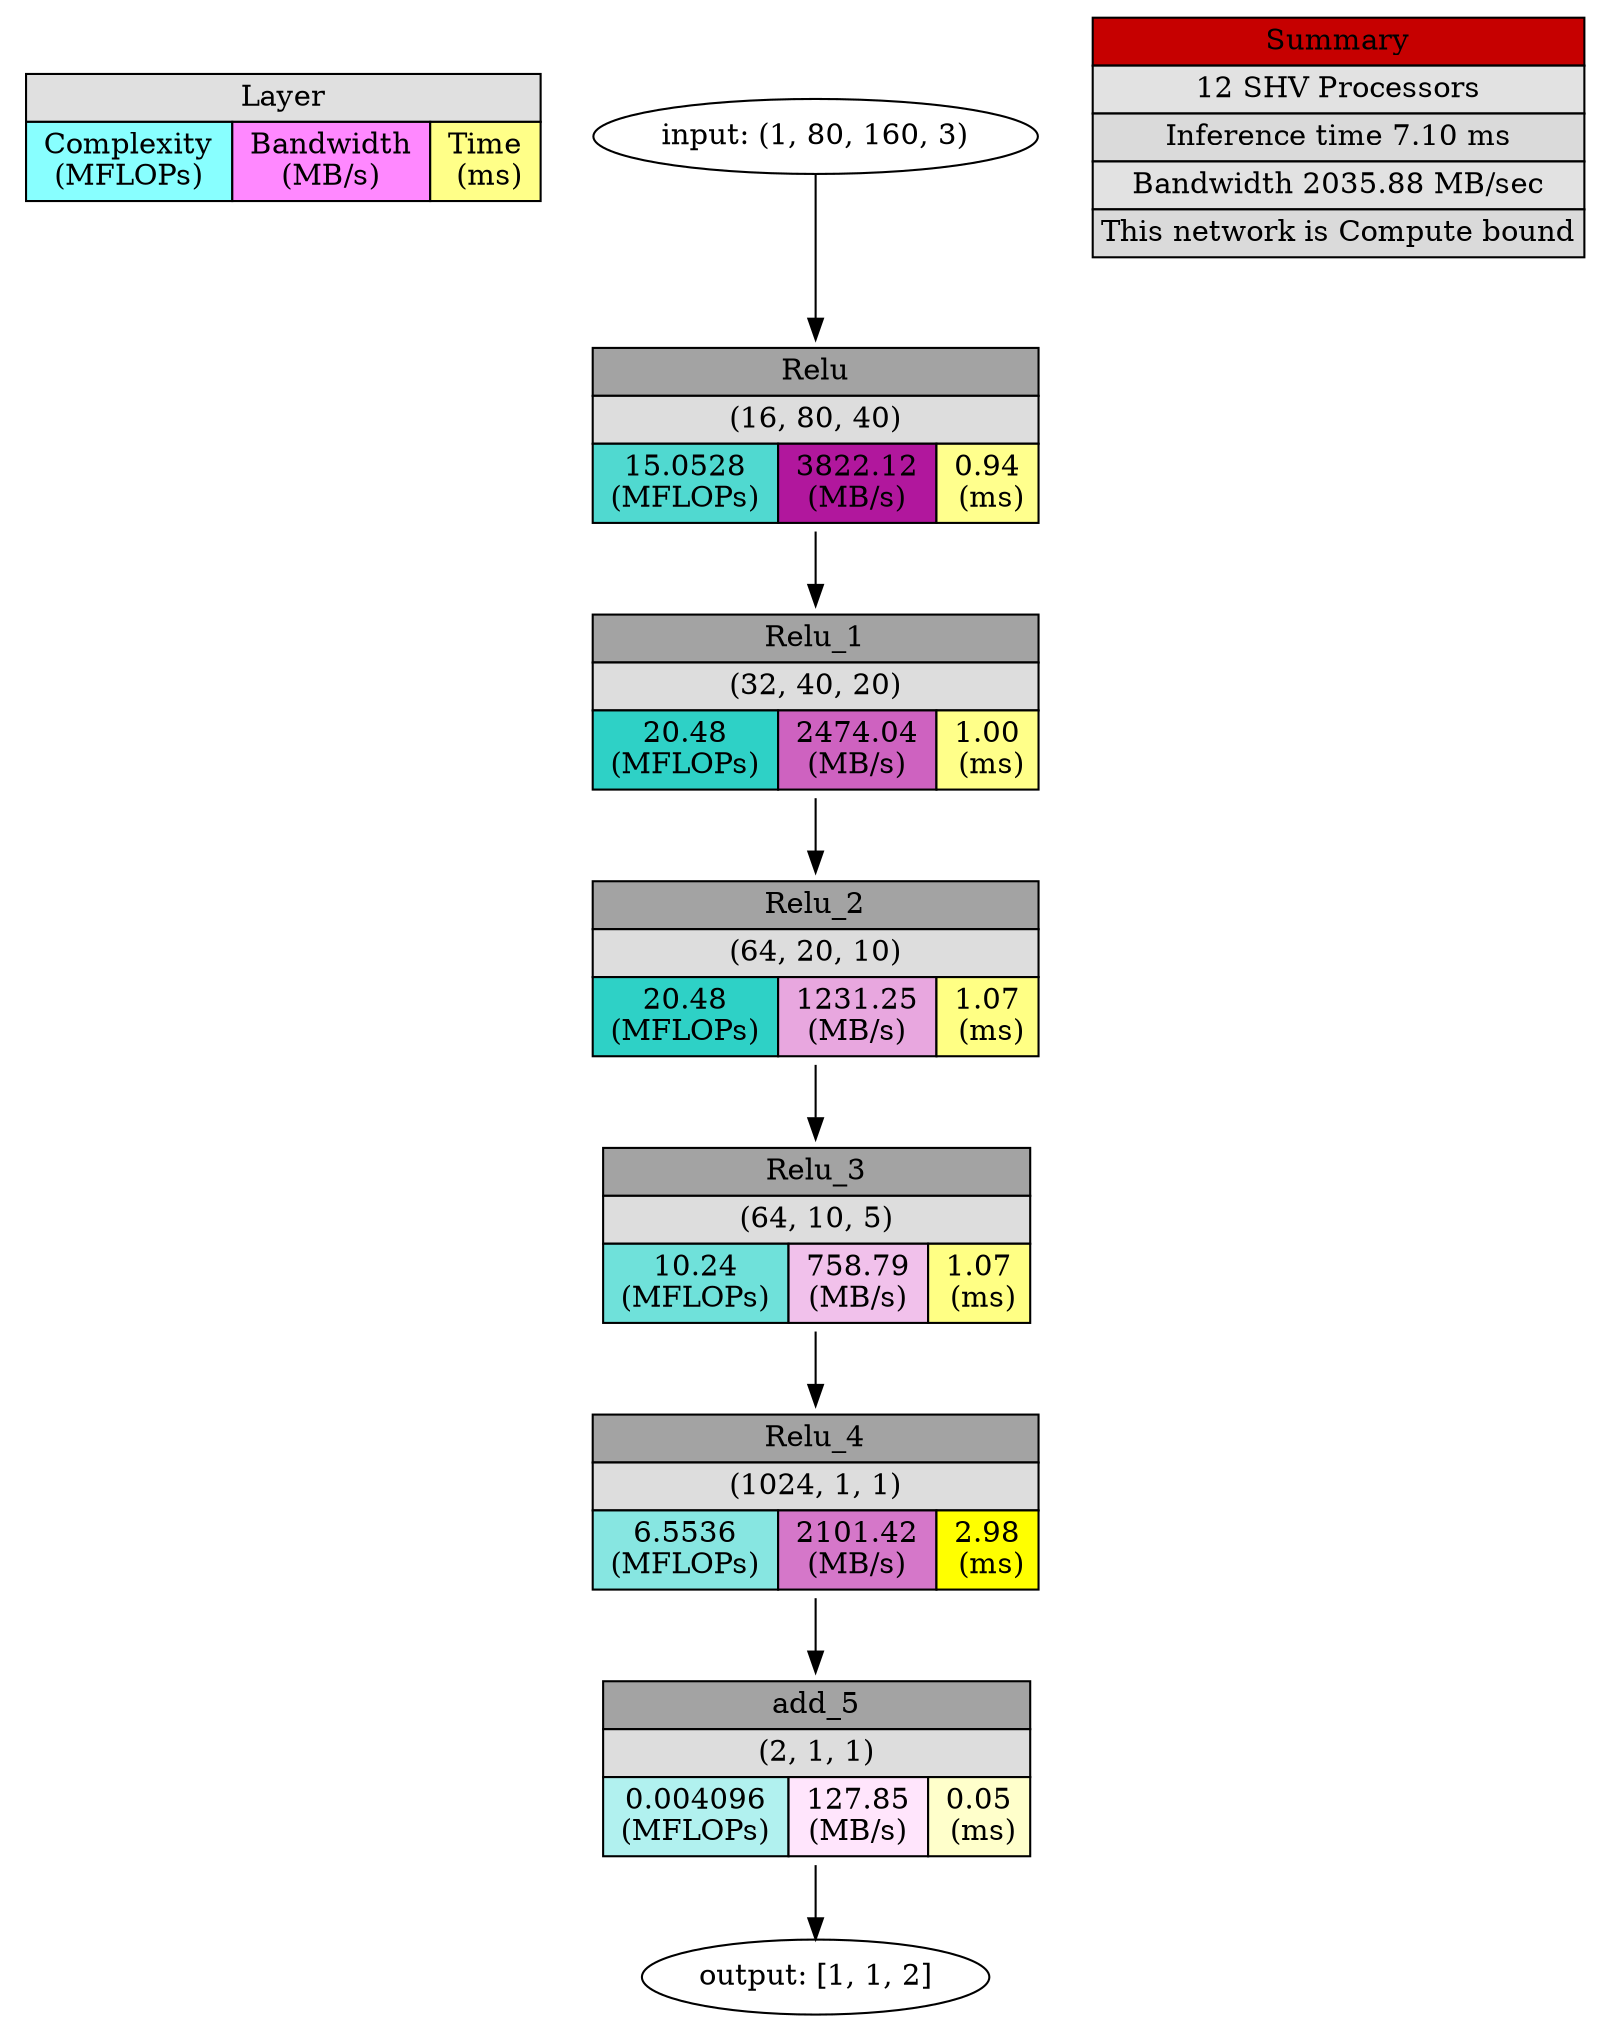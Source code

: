 digraph output {
	Legend [label=<<TABLE BORDER="0" CELLBORDER="1" CELLSPACING="0" CELLPADDING="3">
<TR><TD  BGCOLOR = "#E0E0E0" COLSPAN="3">Layer</TD></TR>
<TR><TD BGCOLOR = "#88FFFF"> Complexity <br/> (MFLOPs) </TD>
<TD BGCOLOR = "#FF88FF"> Bandwidth <br/> (MB/s) </TD>
<TD BGCOLOR = "#FFFF88"> Time <br/> (ms)</TD></TR>
</TABLE>>
 shape=plaintext]
	Input [label="input: (1, 80, 160, 3)"]
	Relu [label=<
<TABLE BORDER="0" CELLBORDER="1" CELLSPACING="0" CELLPADDING="3">
<TR>
    <TD  BGCOLOR = "#A3A3A3" COLSPAN="3">Relu</TD>
</TR>
<TR>
    <TD  BGCOLOR = "#DDDDDD" COLSPAN="3">(16, 80, 40)</TD>
</TR>
<TR>
    <TD BGCOLOR = "#50D9D0"> 15.0528 <br/> (MFLOPs) </TD>
    <TD BGCOLOR = "#B1179D"> 3822.12 <br/> (MB/s) </TD>
    <TD BGCOLOR = "#FFFF8D"> 0.94 <br/> (ms)</TD>
</TR>
</TABLE>>
 shape=plaintext]
	Input -> Relu
	Relu_1 [label=<
<TABLE BORDER="0" CELLBORDER="1" CELLSPACING="0" CELLPADDING="3">
<TR>
    <TD  BGCOLOR = "#A3A3A3" COLSPAN="3">Relu_1</TD>
</TR>
<TR>
    <TD  BGCOLOR = "#DDDDDD" COLSPAN="3">(32, 40, 20)</TD>
</TR>
<TR>
    <TD BGCOLOR = "#2ED1C6"> 20.48 <br/> (MFLOPs) </TD>
    <TD BGCOLOR = "#CE62C0"> 2474.04 <br/> (MB/s) </TD>
    <TD BGCOLOR = "#FFFF89"> 1.00 <br/> (ms)</TD>
</TR>
</TABLE>>
 shape=plaintext]
	Relu -> Relu_1
	Relu_2 [label=<
<TABLE BORDER="0" CELLBORDER="1" CELLSPACING="0" CELLPADDING="3">
<TR>
    <TD  BGCOLOR = "#A3A3A3" COLSPAN="3">Relu_2</TD>
</TR>
<TR>
    <TD  BGCOLOR = "#DDDDDD" COLSPAN="3">(64, 20, 10)</TD>
</TR>
<TR>
    <TD BGCOLOR = "#2ED1C6"> 20.48 <br/> (MFLOPs) </TD>
    <TD BGCOLOR = "#E8A7DF"> 1231.25 <br/> (MB/s) </TD>
    <TD BGCOLOR = "#FFFF84"> 1.07 <br/> (ms)</TD>
</TR>
</TABLE>>
 shape=plaintext]
	Relu_1 -> Relu_2
	Relu_3 [label=<
<TABLE BORDER="0" CELLBORDER="1" CELLSPACING="0" CELLPADDING="3">
<TR>
    <TD  BGCOLOR = "#A3A3A3" COLSPAN="3">Relu_3</TD>
</TR>
<TR>
    <TD  BGCOLOR = "#DDDDDD" COLSPAN="3">(64, 10, 5)</TD>
</TR>
<TR>
    <TD BGCOLOR = "#6FE1DA"> 10.24 <br/> (MFLOPs) </TD>
    <TD BGCOLOR = "#F1C1EB"> 758.79 <br/> (MB/s) </TD>
    <TD BGCOLOR = "#FFFF84"> 1.07 <br/> (ms)</TD>
</TR>
</TABLE>>
 shape=plaintext]
	Relu_2 -> Relu_3
	Relu_4 [label=<
<TABLE BORDER="0" CELLBORDER="1" CELLSPACING="0" CELLPADDING="3">
<TR>
    <TD  BGCOLOR = "#A3A3A3" COLSPAN="3">Relu_4</TD>
</TR>
<TR>
    <TD  BGCOLOR = "#DDDDDD" COLSPAN="3">(1024, 1, 1)</TD>
</TR>
<TR>
    <TD BGCOLOR = "#87E6E1"> 6.5536 <br/> (MFLOPs) </TD>
    <TD BGCOLOR = "#D577C9"> 2101.42 <br/> (MB/s) </TD>
    <TD BGCOLOR = "#FFFF0"> 2.98 <br/> (ms)</TD>
</TR>
</TABLE>>
 shape=plaintext]
	Relu_3 -> Relu_4
	add_5 [label=<
<TABLE BORDER="0" CELLBORDER="1" CELLSPACING="0" CELLPADDING="3">
<TR>
    <TD  BGCOLOR = "#A3A3A3" COLSPAN="3">add_5</TD>
</TR>
<TR>
    <TD  BGCOLOR = "#DDDDDD" COLSPAN="3">(2, 1, 1)</TD>
</TR>
<TR>
    <TD BGCOLOR = "#B1F1EF"> 0.004096 <br/> (MFLOPs) </TD>
    <TD BGCOLOR = "#FFE5FC"> 127.85 <br/> (MB/s) </TD>
    <TD BGCOLOR = "#FFFFCB"> 0.05 <br/> (ms)</TD>
</TR>
</TABLE>>
 shape=plaintext]
	Relu_4 -> add_5
	Output [label="output: [1, 1, 2]"]
	add_5 -> Output
	Summary [label=<<TABLE BORDER="0" CELLBORDER="1" CELLSPACING="0" CELLPADDING="3">
<TR><TD  BGCOLOR = "#C60000" COLSPAN="3">Summary</TD></TR>
<TR><TD  BGCOLOR = "#E2E2E2" COLSPAN="3">12 SHV Processors</TD></TR>
<TR><TD  BGCOLOR = "#DADADA" COLSPAN="3">Inference time 7.10 ms</TD></TR>
<TR><TD  BGCOLOR = "#E2E2E2" COLSPAN="3">Bandwidth 2035.88 MB/sec</TD></TR>
<TR><TD  BGCOLOR = "#DADADA" COLSPAN="3">This network is Compute bound</TD></TR>
</TABLE>>
 shape=plaintext]
}
